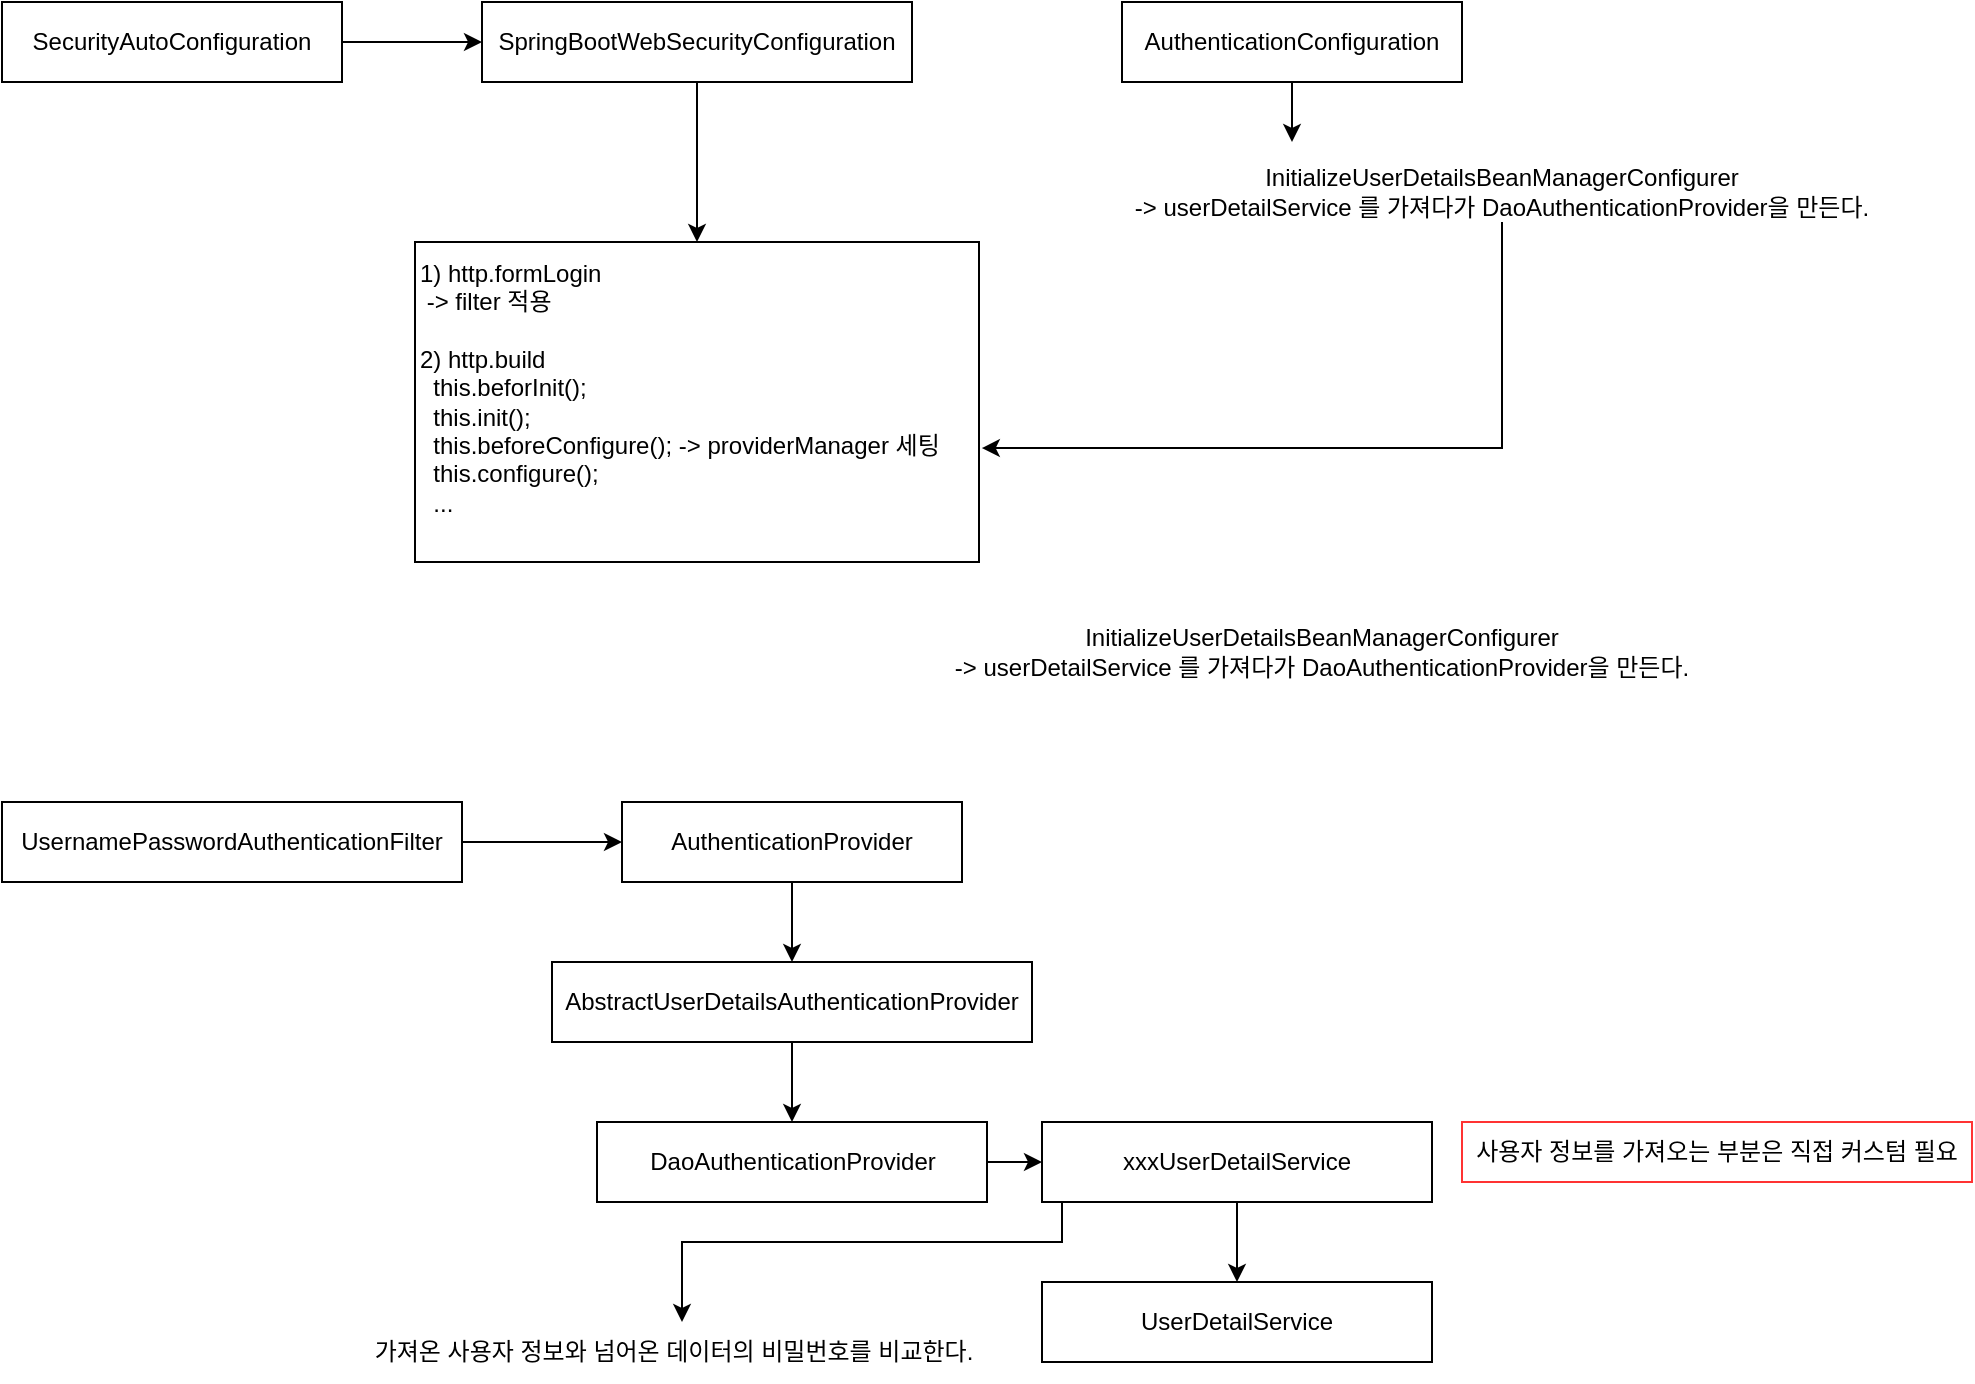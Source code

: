 <mxfile version="27.1.6">
  <diagram name="페이지-1" id="_uKqYhUVSAW-e24wOVBT">
    <mxGraphModel dx="1257" dy="608" grid="1" gridSize="10" guides="1" tooltips="1" connect="1" arrows="1" fold="1" page="1" pageScale="1" pageWidth="827" pageHeight="1169" math="0" shadow="0">
      <root>
        <mxCell id="0" />
        <mxCell id="1" parent="0" />
        <mxCell id="KoG7eJsrAb1A95pmqb80-3" value="" style="edgeStyle=orthogonalEdgeStyle;rounded=0;orthogonalLoop=1;jettySize=auto;html=1;" edge="1" parent="1" source="KoG7eJsrAb1A95pmqb80-1" target="KoG7eJsrAb1A95pmqb80-2">
          <mxGeometry relative="1" as="geometry" />
        </mxCell>
        <mxCell id="KoG7eJsrAb1A95pmqb80-1" value="SecurityAutoConfiguration" style="rounded=0;whiteSpace=wrap;html=1;" vertex="1" parent="1">
          <mxGeometry x="80" y="200" width="170" height="40" as="geometry" />
        </mxCell>
        <mxCell id="KoG7eJsrAb1A95pmqb80-5" value="" style="edgeStyle=orthogonalEdgeStyle;rounded=0;orthogonalLoop=1;jettySize=auto;html=1;" edge="1" parent="1" source="KoG7eJsrAb1A95pmqb80-2" target="KoG7eJsrAb1A95pmqb80-4">
          <mxGeometry relative="1" as="geometry" />
        </mxCell>
        <mxCell id="KoG7eJsrAb1A95pmqb80-2" value="SpringBootWebSecurityConfiguration" style="whiteSpace=wrap;html=1;rounded=0;" vertex="1" parent="1">
          <mxGeometry x="320" y="200" width="215" height="40" as="geometry" />
        </mxCell>
        <mxCell id="KoG7eJsrAb1A95pmqb80-4" value="1) http.formLogin&lt;br&gt;&amp;nbsp;-&amp;gt; filter 적용&lt;br&gt;&lt;br&gt;2) http.build&lt;br&gt;&amp;nbsp; this.beforInit();&lt;br&gt;&amp;nbsp; this.init();&lt;br&gt;&amp;nbsp; this.beforeConfigure(); -&amp;gt; providerManager 세팅&lt;br&gt;&amp;nbsp; this.configure();&lt;br&gt;&amp;nbsp; ...&lt;div&gt;&lt;br&gt;&lt;/div&gt;" style="whiteSpace=wrap;html=1;rounded=0;align=left;" vertex="1" parent="1">
          <mxGeometry x="286.5" y="320" width="282" height="160" as="geometry" />
        </mxCell>
        <mxCell id="KoG7eJsrAb1A95pmqb80-8" value="" style="edgeStyle=orthogonalEdgeStyle;rounded=0;orthogonalLoop=1;jettySize=auto;html=1;" edge="1" parent="1" source="KoG7eJsrAb1A95pmqb80-6">
          <mxGeometry relative="1" as="geometry">
            <mxPoint x="725" y="270" as="targetPoint" />
          </mxGeometry>
        </mxCell>
        <mxCell id="KoG7eJsrAb1A95pmqb80-6" value="AuthenticationConfiguration" style="rounded=0;whiteSpace=wrap;html=1;" vertex="1" parent="1">
          <mxGeometry x="640" y="200" width="170" height="40" as="geometry" />
        </mxCell>
        <mxCell id="KoG7eJsrAb1A95pmqb80-11" value="" style="edgeStyle=orthogonalEdgeStyle;rounded=0;orthogonalLoop=1;jettySize=auto;html=1;entryX=1.005;entryY=0.644;entryDx=0;entryDy=0;entryPerimeter=0;" edge="1" parent="1" source="KoG7eJsrAb1A95pmqb80-9" target="KoG7eJsrAb1A95pmqb80-4">
          <mxGeometry relative="1" as="geometry">
            <mxPoint x="830" y="390" as="targetPoint" />
            <Array as="points">
              <mxPoint x="830" y="423" />
            </Array>
          </mxGeometry>
        </mxCell>
        <mxCell id="KoG7eJsrAb1A95pmqb80-9" value="InitializeUserDetailsBeanManagerConfigurer&lt;br&gt;-&amp;gt; userDetailService 를 가져다가 DaoAuthenticationProvider을 만든다." style="text;html=1;align=center;verticalAlign=middle;whiteSpace=wrap;rounded=0;" vertex="1" parent="1">
          <mxGeometry x="640" y="280" width="380" height="30" as="geometry" />
        </mxCell>
        <mxCell id="KoG7eJsrAb1A95pmqb80-15" value="" style="edgeStyle=orthogonalEdgeStyle;rounded=0;orthogonalLoop=1;jettySize=auto;html=1;" edge="1" parent="1" source="KoG7eJsrAb1A95pmqb80-13" target="KoG7eJsrAb1A95pmqb80-14">
          <mxGeometry relative="1" as="geometry" />
        </mxCell>
        <mxCell id="KoG7eJsrAb1A95pmqb80-13" value="UsernamePasswordAuthenticationFilter" style="rounded=0;whiteSpace=wrap;html=1;" vertex="1" parent="1">
          <mxGeometry x="80" y="600" width="230" height="40" as="geometry" />
        </mxCell>
        <mxCell id="KoG7eJsrAb1A95pmqb80-17" value="" style="edgeStyle=orthogonalEdgeStyle;rounded=0;orthogonalLoop=1;jettySize=auto;html=1;" edge="1" parent="1" source="KoG7eJsrAb1A95pmqb80-14" target="KoG7eJsrAb1A95pmqb80-16">
          <mxGeometry relative="1" as="geometry" />
        </mxCell>
        <mxCell id="KoG7eJsrAb1A95pmqb80-14" value="AuthenticationProvider" style="rounded=0;whiteSpace=wrap;html=1;" vertex="1" parent="1">
          <mxGeometry x="390" y="600" width="170" height="40" as="geometry" />
        </mxCell>
        <mxCell id="KoG7eJsrAb1A95pmqb80-19" value="" style="edgeStyle=orthogonalEdgeStyle;rounded=0;orthogonalLoop=1;jettySize=auto;html=1;" edge="1" parent="1" source="KoG7eJsrAb1A95pmqb80-16" target="KoG7eJsrAb1A95pmqb80-18">
          <mxGeometry relative="1" as="geometry" />
        </mxCell>
        <mxCell id="KoG7eJsrAb1A95pmqb80-16" value="AbstractUserDetailsAuthenticationProvider" style="rounded=0;whiteSpace=wrap;html=1;" vertex="1" parent="1">
          <mxGeometry x="355" y="680" width="240" height="40" as="geometry" />
        </mxCell>
        <mxCell id="KoG7eJsrAb1A95pmqb80-22" value="" style="edgeStyle=orthogonalEdgeStyle;rounded=0;orthogonalLoop=1;jettySize=auto;html=1;" edge="1" parent="1" source="KoG7eJsrAb1A95pmqb80-18" target="KoG7eJsrAb1A95pmqb80-21">
          <mxGeometry relative="1" as="geometry" />
        </mxCell>
        <mxCell id="KoG7eJsrAb1A95pmqb80-18" value="DaoAuthenticationProvider" style="rounded=0;whiteSpace=wrap;html=1;" vertex="1" parent="1">
          <mxGeometry x="377.5" y="760" width="195" height="40" as="geometry" />
        </mxCell>
        <mxCell id="KoG7eJsrAb1A95pmqb80-20" value="UserDetailService" style="rounded=0;whiteSpace=wrap;html=1;" vertex="1" parent="1">
          <mxGeometry x="600" y="840" width="195" height="40" as="geometry" />
        </mxCell>
        <mxCell id="KoG7eJsrAb1A95pmqb80-23" value="" style="edgeStyle=orthogonalEdgeStyle;rounded=0;orthogonalLoop=1;jettySize=auto;html=1;" edge="1" parent="1" source="KoG7eJsrAb1A95pmqb80-21" target="KoG7eJsrAb1A95pmqb80-20">
          <mxGeometry relative="1" as="geometry" />
        </mxCell>
        <mxCell id="KoG7eJsrAb1A95pmqb80-21" value="xxxUserDetailService" style="rounded=0;whiteSpace=wrap;html=1;" vertex="1" parent="1">
          <mxGeometry x="600" y="760" width="195" height="40" as="geometry" />
        </mxCell>
        <mxCell id="KoG7eJsrAb1A95pmqb80-26" value="" style="edgeStyle=orthogonalEdgeStyle;rounded=0;orthogonalLoop=1;jettySize=auto;html=1;exitX=0;exitY=1;exitDx=0;exitDy=0;" edge="1" parent="1" source="KoG7eJsrAb1A95pmqb80-21">
          <mxGeometry relative="1" as="geometry">
            <mxPoint x="470" y="860" as="sourcePoint" />
            <mxPoint x="420" y="860" as="targetPoint" />
            <Array as="points">
              <mxPoint x="610" y="800" />
              <mxPoint x="610" y="820" />
              <mxPoint x="420" y="820" />
              <mxPoint x="420" y="860" />
            </Array>
          </mxGeometry>
        </mxCell>
        <mxCell id="KoG7eJsrAb1A95pmqb80-29" value="InitializeUserDetailsBeanManagerConfigurer&lt;br&gt;-&amp;gt; userDetailService 를 가져다가 DaoAuthenticationProvider을 만든다." style="text;html=1;align=center;verticalAlign=middle;whiteSpace=wrap;rounded=0;" vertex="1" parent="1">
          <mxGeometry x="550" y="510" width="380" height="30" as="geometry" />
        </mxCell>
        <mxCell id="KoG7eJsrAb1A95pmqb80-30" value="가져온 사용자 정보와 넘어온 데이터의 비밀번호를 비교한다." style="text;html=1;align=center;verticalAlign=middle;whiteSpace=wrap;rounded=0;" vertex="1" parent="1">
          <mxGeometry x="259" y="860" width="313.5" height="30" as="geometry" />
        </mxCell>
        <mxCell id="KoG7eJsrAb1A95pmqb80-31" value="사용자 정보를 가져오는 부분은 직접 커스텀 필요" style="text;html=1;align=center;verticalAlign=middle;whiteSpace=wrap;rounded=0;strokeColor=#FF3333;" vertex="1" parent="1">
          <mxGeometry x="810" y="760" width="255" height="30" as="geometry" />
        </mxCell>
      </root>
    </mxGraphModel>
  </diagram>
</mxfile>
